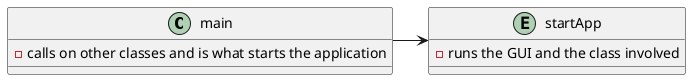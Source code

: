 @startuml

class main {
- calls on other classes and is what starts the application
}

entity startApp {
- runs the GUI and the class involved
}

main -> startApp

@enduml
